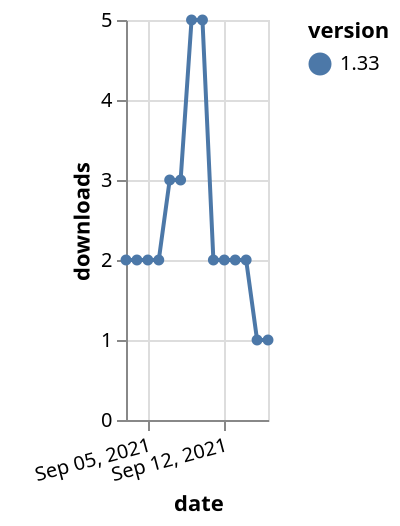 {"$schema": "https://vega.github.io/schema/vega-lite/v5.json", "description": "A simple bar chart with embedded data.", "data": {"values": [{"date": "2021-09-03", "total": 701, "delta": 2, "version": "1.33"}, {"date": "2021-09-04", "total": 703, "delta": 2, "version": "1.33"}, {"date": "2021-09-05", "total": 705, "delta": 2, "version": "1.33"}, {"date": "2021-09-06", "total": 707, "delta": 2, "version": "1.33"}, {"date": "2021-09-07", "total": 710, "delta": 3, "version": "1.33"}, {"date": "2021-09-08", "total": 713, "delta": 3, "version": "1.33"}, {"date": "2021-09-09", "total": 718, "delta": 5, "version": "1.33"}, {"date": "2021-09-10", "total": 723, "delta": 5, "version": "1.33"}, {"date": "2021-09-11", "total": 725, "delta": 2, "version": "1.33"}, {"date": "2021-09-12", "total": 727, "delta": 2, "version": "1.33"}, {"date": "2021-09-13", "total": 729, "delta": 2, "version": "1.33"}, {"date": "2021-09-14", "total": 731, "delta": 2, "version": "1.33"}, {"date": "2021-09-15", "total": 732, "delta": 1, "version": "1.33"}, {"date": "2021-09-16", "total": 733, "delta": 1, "version": "1.33"}]}, "width": "container", "mark": {"type": "line", "point": {"filled": true}}, "encoding": {"x": {"field": "date", "type": "temporal", "timeUnit": "yearmonthdate", "title": "date", "axis": {"labelAngle": -15}}, "y": {"field": "delta", "type": "quantitative", "title": "downloads"}, "color": {"field": "version", "type": "nominal"}, "tooltip": {"field": "delta"}}}